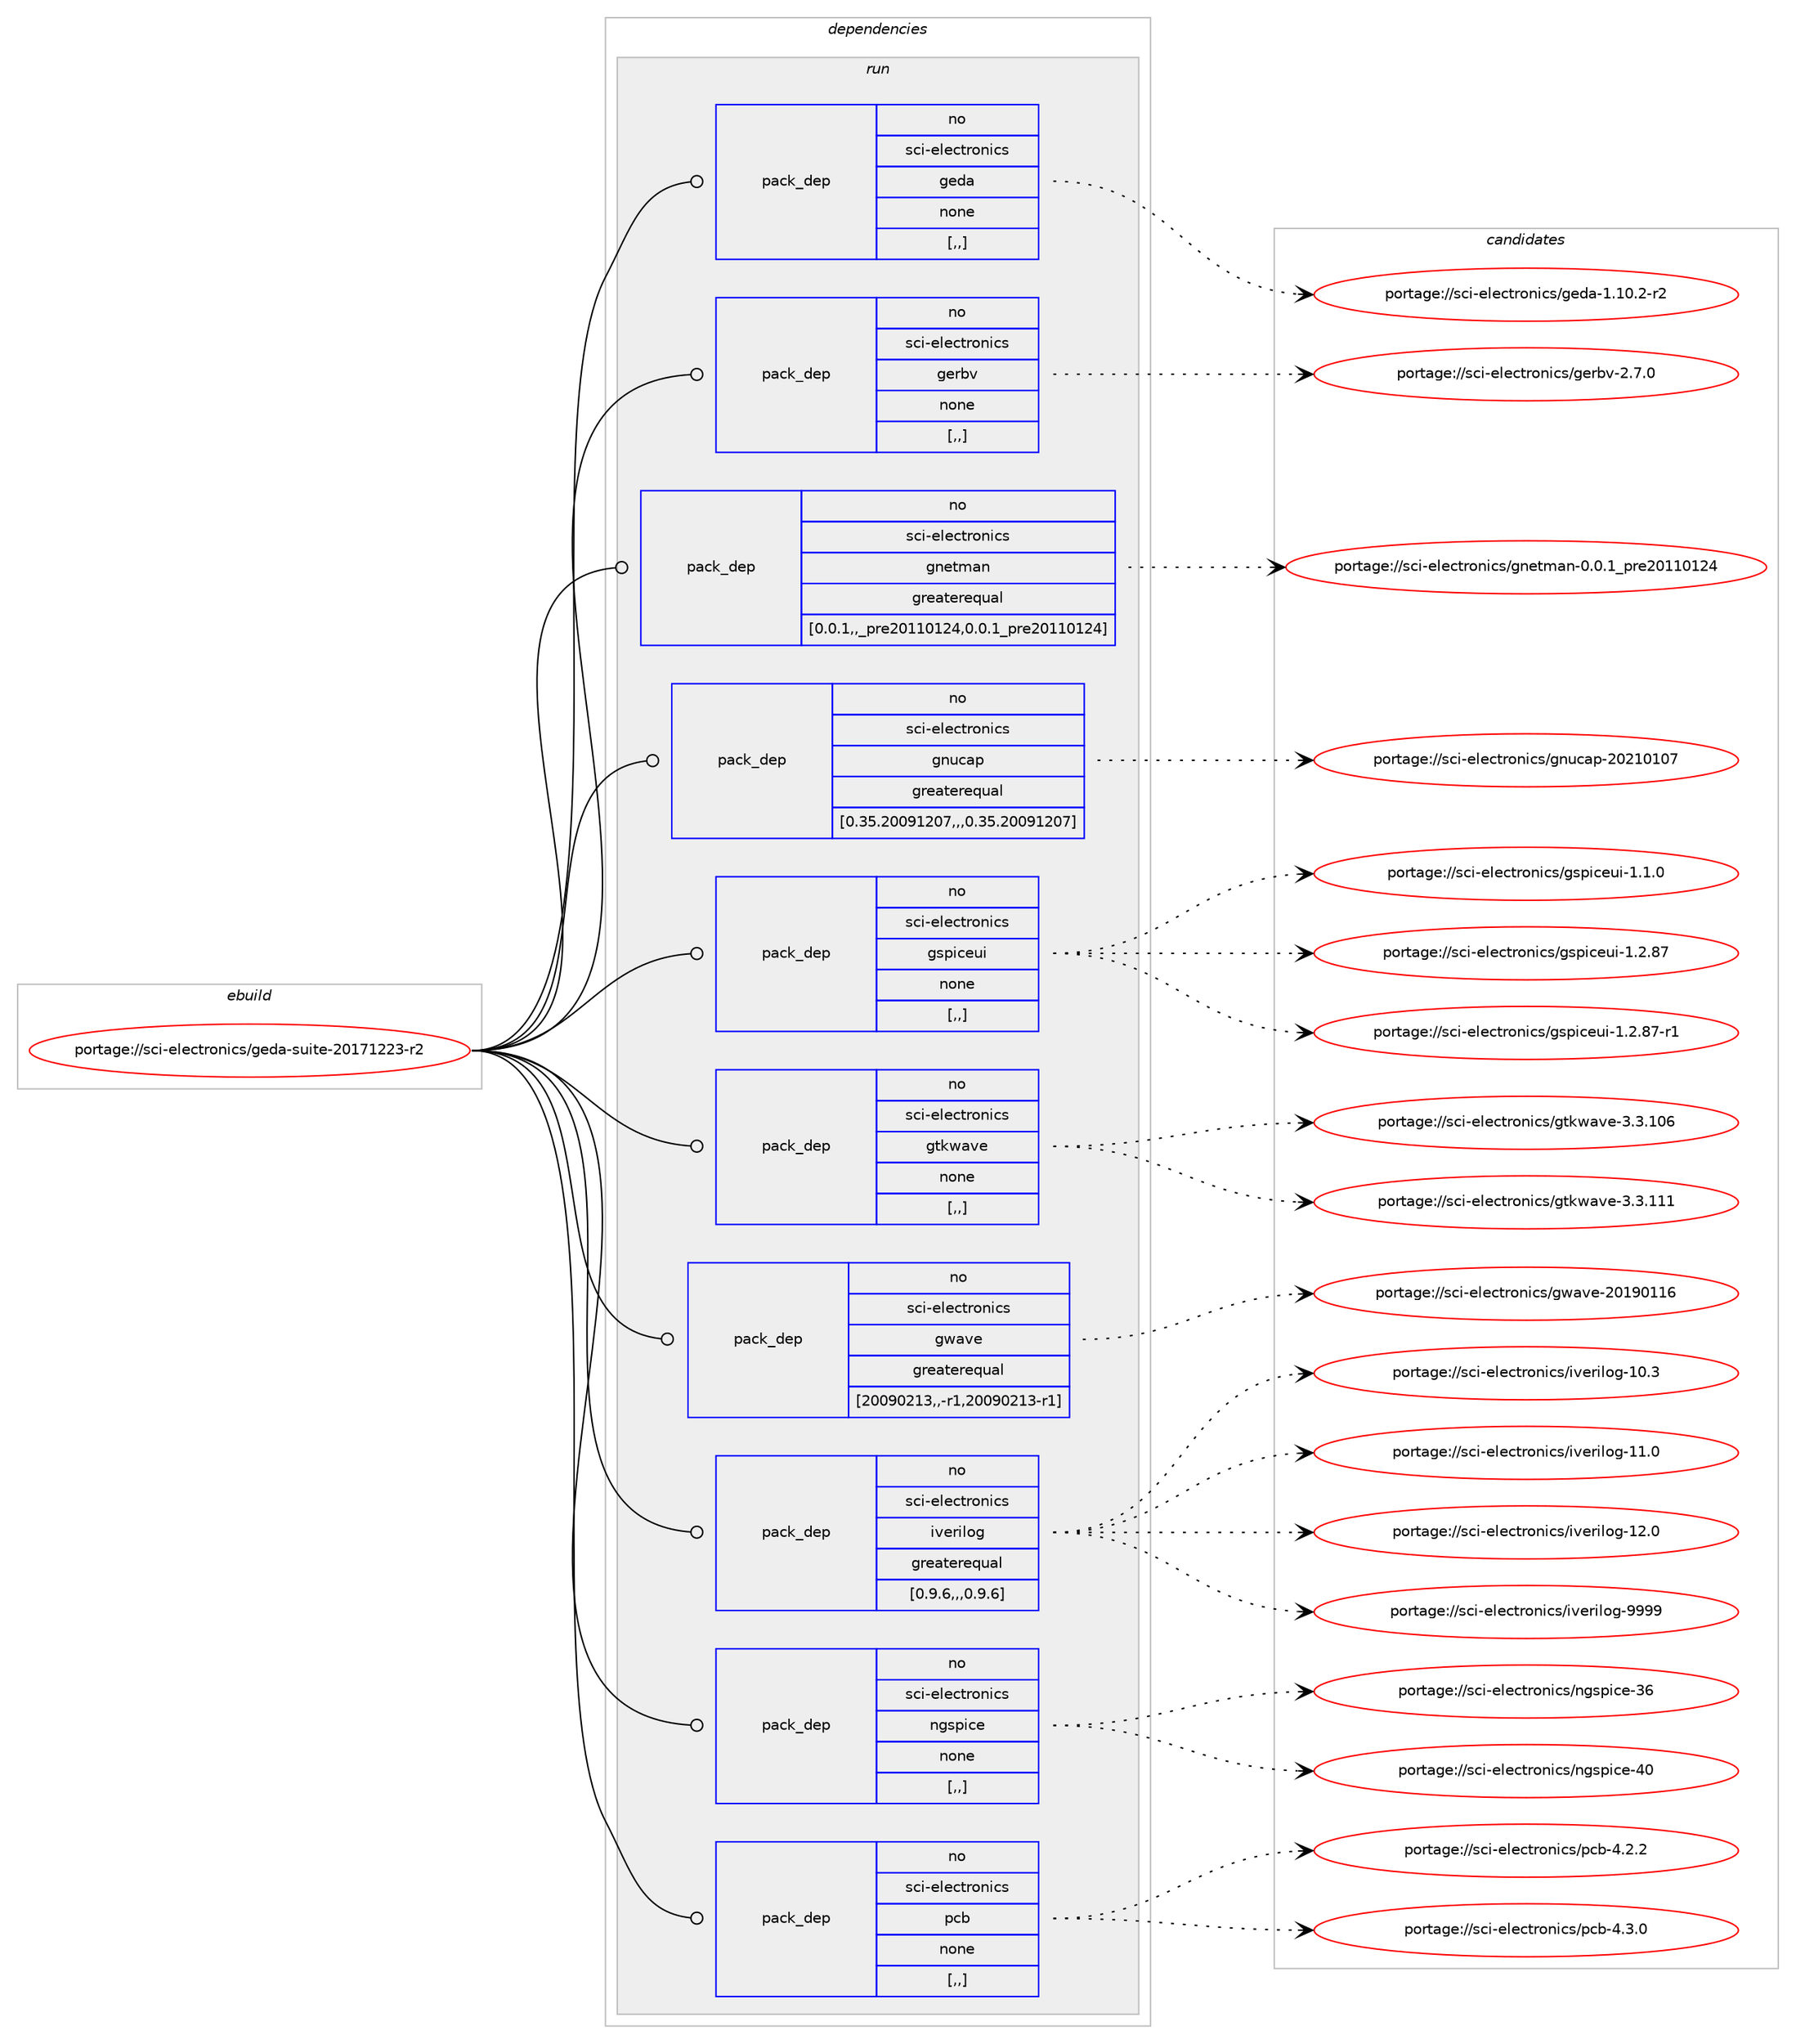 digraph prolog {

# *************
# Graph options
# *************

newrank=true;
concentrate=true;
compound=true;
graph [rankdir=LR,fontname=Helvetica,fontsize=10,ranksep=1.5];#, ranksep=2.5, nodesep=0.2];
edge  [arrowhead=vee];
node  [fontname=Helvetica,fontsize=10];

# **********
# The ebuild
# **********

subgraph cluster_leftcol {
color=gray;
rank=same;
label=<<i>ebuild</i>>;
id [label="portage://sci-electronics/geda-suite-20171223-r2", color=red, width=4, href="../sci-electronics/geda-suite-20171223-r2.svg"];
}

# ****************
# The dependencies
# ****************

subgraph cluster_midcol {
color=gray;
label=<<i>dependencies</i>>;
subgraph cluster_compile {
fillcolor="#eeeeee";
style=filled;
label=<<i>compile</i>>;
}
subgraph cluster_compileandrun {
fillcolor="#eeeeee";
style=filled;
label=<<i>compile and run</i>>;
}
subgraph cluster_run {
fillcolor="#eeeeee";
style=filled;
label=<<i>run</i>>;
subgraph pack280896 {
dependency385542 [label=<<TABLE BORDER="0" CELLBORDER="1" CELLSPACING="0" CELLPADDING="4" WIDTH="220"><TR><TD ROWSPAN="6" CELLPADDING="30">pack_dep</TD></TR><TR><TD WIDTH="110">no</TD></TR><TR><TD>sci-electronics</TD></TR><TR><TD>geda</TD></TR><TR><TD>none</TD></TR><TR><TD>[,,]</TD></TR></TABLE>>, shape=none, color=blue];
}
id:e -> dependency385542:w [weight=20,style="solid",arrowhead="odot"];
subgraph pack280897 {
dependency385543 [label=<<TABLE BORDER="0" CELLBORDER="1" CELLSPACING="0" CELLPADDING="4" WIDTH="220"><TR><TD ROWSPAN="6" CELLPADDING="30">pack_dep</TD></TR><TR><TD WIDTH="110">no</TD></TR><TR><TD>sci-electronics</TD></TR><TR><TD>gerbv</TD></TR><TR><TD>none</TD></TR><TR><TD>[,,]</TD></TR></TABLE>>, shape=none, color=blue];
}
id:e -> dependency385543:w [weight=20,style="solid",arrowhead="odot"];
subgraph pack280898 {
dependency385544 [label=<<TABLE BORDER="0" CELLBORDER="1" CELLSPACING="0" CELLPADDING="4" WIDTH="220"><TR><TD ROWSPAN="6" CELLPADDING="30">pack_dep</TD></TR><TR><TD WIDTH="110">no</TD></TR><TR><TD>sci-electronics</TD></TR><TR><TD>gnetman</TD></TR><TR><TD>greaterequal</TD></TR><TR><TD>[0.0.1,,_pre20110124,0.0.1_pre20110124]</TD></TR></TABLE>>, shape=none, color=blue];
}
id:e -> dependency385544:w [weight=20,style="solid",arrowhead="odot"];
subgraph pack280899 {
dependency385545 [label=<<TABLE BORDER="0" CELLBORDER="1" CELLSPACING="0" CELLPADDING="4" WIDTH="220"><TR><TD ROWSPAN="6" CELLPADDING="30">pack_dep</TD></TR><TR><TD WIDTH="110">no</TD></TR><TR><TD>sci-electronics</TD></TR><TR><TD>gnucap</TD></TR><TR><TD>greaterequal</TD></TR><TR><TD>[0.35.20091207,,,0.35.20091207]</TD></TR></TABLE>>, shape=none, color=blue];
}
id:e -> dependency385545:w [weight=20,style="solid",arrowhead="odot"];
subgraph pack280900 {
dependency385546 [label=<<TABLE BORDER="0" CELLBORDER="1" CELLSPACING="0" CELLPADDING="4" WIDTH="220"><TR><TD ROWSPAN="6" CELLPADDING="30">pack_dep</TD></TR><TR><TD WIDTH="110">no</TD></TR><TR><TD>sci-electronics</TD></TR><TR><TD>gspiceui</TD></TR><TR><TD>none</TD></TR><TR><TD>[,,]</TD></TR></TABLE>>, shape=none, color=blue];
}
id:e -> dependency385546:w [weight=20,style="solid",arrowhead="odot"];
subgraph pack280901 {
dependency385547 [label=<<TABLE BORDER="0" CELLBORDER="1" CELLSPACING="0" CELLPADDING="4" WIDTH="220"><TR><TD ROWSPAN="6" CELLPADDING="30">pack_dep</TD></TR><TR><TD WIDTH="110">no</TD></TR><TR><TD>sci-electronics</TD></TR><TR><TD>gtkwave</TD></TR><TR><TD>none</TD></TR><TR><TD>[,,]</TD></TR></TABLE>>, shape=none, color=blue];
}
id:e -> dependency385547:w [weight=20,style="solid",arrowhead="odot"];
subgraph pack280902 {
dependency385548 [label=<<TABLE BORDER="0" CELLBORDER="1" CELLSPACING="0" CELLPADDING="4" WIDTH="220"><TR><TD ROWSPAN="6" CELLPADDING="30">pack_dep</TD></TR><TR><TD WIDTH="110">no</TD></TR><TR><TD>sci-electronics</TD></TR><TR><TD>gwave</TD></TR><TR><TD>greaterequal</TD></TR><TR><TD>[20090213,,-r1,20090213-r1]</TD></TR></TABLE>>, shape=none, color=blue];
}
id:e -> dependency385548:w [weight=20,style="solid",arrowhead="odot"];
subgraph pack280903 {
dependency385549 [label=<<TABLE BORDER="0" CELLBORDER="1" CELLSPACING="0" CELLPADDING="4" WIDTH="220"><TR><TD ROWSPAN="6" CELLPADDING="30">pack_dep</TD></TR><TR><TD WIDTH="110">no</TD></TR><TR><TD>sci-electronics</TD></TR><TR><TD>iverilog</TD></TR><TR><TD>greaterequal</TD></TR><TR><TD>[0.9.6,,,0.9.6]</TD></TR></TABLE>>, shape=none, color=blue];
}
id:e -> dependency385549:w [weight=20,style="solid",arrowhead="odot"];
subgraph pack280904 {
dependency385550 [label=<<TABLE BORDER="0" CELLBORDER="1" CELLSPACING="0" CELLPADDING="4" WIDTH="220"><TR><TD ROWSPAN="6" CELLPADDING="30">pack_dep</TD></TR><TR><TD WIDTH="110">no</TD></TR><TR><TD>sci-electronics</TD></TR><TR><TD>ngspice</TD></TR><TR><TD>none</TD></TR><TR><TD>[,,]</TD></TR></TABLE>>, shape=none, color=blue];
}
id:e -> dependency385550:w [weight=20,style="solid",arrowhead="odot"];
subgraph pack280905 {
dependency385551 [label=<<TABLE BORDER="0" CELLBORDER="1" CELLSPACING="0" CELLPADDING="4" WIDTH="220"><TR><TD ROWSPAN="6" CELLPADDING="30">pack_dep</TD></TR><TR><TD WIDTH="110">no</TD></TR><TR><TD>sci-electronics</TD></TR><TR><TD>pcb</TD></TR><TR><TD>none</TD></TR><TR><TD>[,,]</TD></TR></TABLE>>, shape=none, color=blue];
}
id:e -> dependency385551:w [weight=20,style="solid",arrowhead="odot"];
}
}

# **************
# The candidates
# **************

subgraph cluster_choices {
rank=same;
color=gray;
label=<<i>candidates</i>>;

subgraph choice280896 {
color=black;
nodesep=1;
choice115991054510110810199116114111110105991154710310110097454946494846504511450 [label="portage://sci-electronics/geda-1.10.2-r2", color=red, width=4,href="../sci-electronics/geda-1.10.2-r2.svg"];
dependency385542:e -> choice115991054510110810199116114111110105991154710310110097454946494846504511450:w [style=dotted,weight="100"];
}
subgraph choice280897 {
color=black;
nodesep=1;
choice115991054510110810199116114111110105991154710310111498118455046554648 [label="portage://sci-electronics/gerbv-2.7.0", color=red, width=4,href="../sci-electronics/gerbv-2.7.0.svg"];
dependency385543:e -> choice115991054510110810199116114111110105991154710310111498118455046554648:w [style=dotted,weight="100"];
}
subgraph choice280898 {
color=black;
nodesep=1;
choice115991054510110810199116114111110105991154710311010111610997110454846484649951121141015048494948495052 [label="portage://sci-electronics/gnetman-0.0.1_pre20110124", color=red, width=4,href="../sci-electronics/gnetman-0.0.1_pre20110124.svg"];
dependency385544:e -> choice115991054510110810199116114111110105991154710311010111610997110454846484649951121141015048494948495052:w [style=dotted,weight="100"];
}
subgraph choice280899 {
color=black;
nodesep=1;
choice11599105451011081019911611411111010599115471031101179997112455048504948494855 [label="portage://sci-electronics/gnucap-20210107", color=red, width=4,href="../sci-electronics/gnucap-20210107.svg"];
dependency385545:e -> choice11599105451011081019911611411111010599115471031101179997112455048504948494855:w [style=dotted,weight="100"];
}
subgraph choice280900 {
color=black;
nodesep=1;
choice115991054510110810199116114111110105991154710311511210599101117105454946494648 [label="portage://sci-electronics/gspiceui-1.1.0", color=red, width=4,href="../sci-electronics/gspiceui-1.1.0.svg"];
choice11599105451011081019911611411111010599115471031151121059910111710545494650465655 [label="portage://sci-electronics/gspiceui-1.2.87", color=red, width=4,href="../sci-electronics/gspiceui-1.2.87.svg"];
choice115991054510110810199116114111110105991154710311511210599101117105454946504656554511449 [label="portage://sci-electronics/gspiceui-1.2.87-r1", color=red, width=4,href="../sci-electronics/gspiceui-1.2.87-r1.svg"];
dependency385546:e -> choice115991054510110810199116114111110105991154710311511210599101117105454946494648:w [style=dotted,weight="100"];
dependency385546:e -> choice11599105451011081019911611411111010599115471031151121059910111710545494650465655:w [style=dotted,weight="100"];
dependency385546:e -> choice115991054510110810199116114111110105991154710311511210599101117105454946504656554511449:w [style=dotted,weight="100"];
}
subgraph choice280901 {
color=black;
nodesep=1;
choice1159910545101108101991161141111101059911547103116107119971181014551465146494854 [label="portage://sci-electronics/gtkwave-3.3.106", color=red, width=4,href="../sci-electronics/gtkwave-3.3.106.svg"];
choice1159910545101108101991161141111101059911547103116107119971181014551465146494949 [label="portage://sci-electronics/gtkwave-3.3.111", color=red, width=4,href="../sci-electronics/gtkwave-3.3.111.svg"];
dependency385547:e -> choice1159910545101108101991161141111101059911547103116107119971181014551465146494854:w [style=dotted,weight="100"];
dependency385547:e -> choice1159910545101108101991161141111101059911547103116107119971181014551465146494949:w [style=dotted,weight="100"];
}
subgraph choice280902 {
color=black;
nodesep=1;
choice115991054510110810199116114111110105991154710311997118101455048495748494954 [label="portage://sci-electronics/gwave-20190116", color=red, width=4,href="../sci-electronics/gwave-20190116.svg"];
dependency385548:e -> choice115991054510110810199116114111110105991154710311997118101455048495748494954:w [style=dotted,weight="100"];
}
subgraph choice280903 {
color=black;
nodesep=1;
choice11599105451011081019911611411111010599115471051181011141051081111034549484651 [label="portage://sci-electronics/iverilog-10.3", color=red, width=4,href="../sci-electronics/iverilog-10.3.svg"];
choice11599105451011081019911611411111010599115471051181011141051081111034549494648 [label="portage://sci-electronics/iverilog-11.0", color=red, width=4,href="../sci-electronics/iverilog-11.0.svg"];
choice11599105451011081019911611411111010599115471051181011141051081111034549504648 [label="portage://sci-electronics/iverilog-12.0", color=red, width=4,href="../sci-electronics/iverilog-12.0.svg"];
choice11599105451011081019911611411111010599115471051181011141051081111034557575757 [label="portage://sci-electronics/iverilog-9999", color=red, width=4,href="../sci-electronics/iverilog-9999.svg"];
dependency385549:e -> choice11599105451011081019911611411111010599115471051181011141051081111034549484651:w [style=dotted,weight="100"];
dependency385549:e -> choice11599105451011081019911611411111010599115471051181011141051081111034549494648:w [style=dotted,weight="100"];
dependency385549:e -> choice11599105451011081019911611411111010599115471051181011141051081111034549504648:w [style=dotted,weight="100"];
dependency385549:e -> choice11599105451011081019911611411111010599115471051181011141051081111034557575757:w [style=dotted,weight="100"];
}
subgraph choice280904 {
color=black;
nodesep=1;
choice115991054510110810199116114111110105991154711010311511210599101455154 [label="portage://sci-electronics/ngspice-36", color=red, width=4,href="../sci-electronics/ngspice-36.svg"];
choice115991054510110810199116114111110105991154711010311511210599101455248 [label="portage://sci-electronics/ngspice-40", color=red, width=4,href="../sci-electronics/ngspice-40.svg"];
dependency385550:e -> choice115991054510110810199116114111110105991154711010311511210599101455154:w [style=dotted,weight="100"];
dependency385550:e -> choice115991054510110810199116114111110105991154711010311511210599101455248:w [style=dotted,weight="100"];
}
subgraph choice280905 {
color=black;
nodesep=1;
choice11599105451011081019911611411111010599115471129998455246504650 [label="portage://sci-electronics/pcb-4.2.2", color=red, width=4,href="../sci-electronics/pcb-4.2.2.svg"];
choice11599105451011081019911611411111010599115471129998455246514648 [label="portage://sci-electronics/pcb-4.3.0", color=red, width=4,href="../sci-electronics/pcb-4.3.0.svg"];
dependency385551:e -> choice11599105451011081019911611411111010599115471129998455246504650:w [style=dotted,weight="100"];
dependency385551:e -> choice11599105451011081019911611411111010599115471129998455246514648:w [style=dotted,weight="100"];
}
}

}
